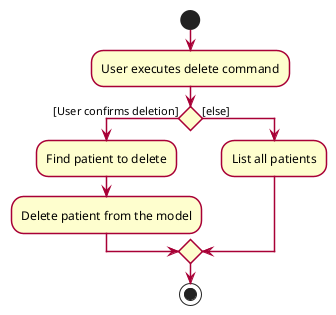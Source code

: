 @startuml
skinparam activity {
    ArrowColor #A80036
    BackgroundColor #FEFECE
    BorderColor #A80036
    BorderThickness 1.5
}
start
:User executes delete command;
if () then ([User confirms deletion])
    :Find patient to delete;
    :Delete patient from the model;
else ([else])
    :List all patients;
endif
stop

@enduml